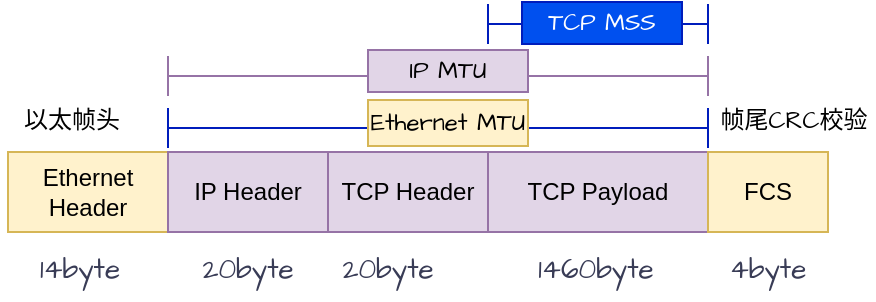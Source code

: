<mxfile version="21.2.6" type="github">
  <diagram id="5ZruKXpPlvTqBJEBqCR5" name="第 1 页">
    <mxGraphModel dx="794" dy="421" grid="1" gridSize="10" guides="1" tooltips="1" connect="1" arrows="1" fold="1" page="1" pageScale="1" pageWidth="827" pageHeight="1169" math="0" shadow="0">
      <root>
        <mxCell id="0" />
        <mxCell id="1" parent="0" />
        <mxCell id="v45lSo8jkDP5MFNTs2BX-14" value="Ethernet Header" style="rounded=0;whiteSpace=wrap;html=1;fillColor=#fff2cc;strokeColor=#d6b656;labelBackgroundColor=none;" parent="1" vertex="1">
          <mxGeometry x="160" y="120" width="80" height="40" as="geometry" />
        </mxCell>
        <mxCell id="RDQwlXFFFAaUUBq5AZ5B-3" value="IP Header" style="rounded=0;whiteSpace=wrap;html=1;fillColor=#e1d5e7;strokeColor=#9673a6;labelBackgroundColor=none;" vertex="1" parent="1">
          <mxGeometry x="240" y="120" width="80" height="40" as="geometry" />
        </mxCell>
        <mxCell id="RDQwlXFFFAaUUBq5AZ5B-4" value="TCP Header" style="rounded=0;whiteSpace=wrap;html=1;labelBackgroundColor=none;fillColor=#e1d5e7;strokeColor=#9673a6;" vertex="1" parent="1">
          <mxGeometry x="320" y="120" width="80" height="40" as="geometry" />
        </mxCell>
        <mxCell id="RDQwlXFFFAaUUBq5AZ5B-5" value="TCP Payload" style="rounded=0;whiteSpace=wrap;html=1;labelBackgroundColor=none;fillColor=#e1d5e7;strokeColor=#9673a6;" vertex="1" parent="1">
          <mxGeometry x="400" y="120" width="110" height="40" as="geometry" />
        </mxCell>
        <mxCell id="RDQwlXFFFAaUUBq5AZ5B-6" value="FCS" style="rounded=0;whiteSpace=wrap;html=1;fillColor=#fff2cc;strokeColor=#d6b656;labelBackgroundColor=none;" vertex="1" parent="1">
          <mxGeometry x="510" y="120" width="60" height="40" as="geometry" />
        </mxCell>
        <mxCell id="RDQwlXFFFAaUUBq5AZ5B-7" value="14byte" style="text;html=1;strokeColor=none;fillColor=none;align=center;verticalAlign=middle;whiteSpace=wrap;rounded=0;fontSize=14;fontFamily=Architects Daughter;labelBackgroundColor=none;fontColor=#393C56;" vertex="1" parent="1">
          <mxGeometry x="156" y="164" width="80" height="30" as="geometry" />
        </mxCell>
        <mxCell id="RDQwlXFFFAaUUBq5AZ5B-8" value="20byte" style="text;html=1;strokeColor=none;fillColor=none;align=center;verticalAlign=middle;whiteSpace=wrap;rounded=0;fontSize=14;fontFamily=Architects Daughter;labelBackgroundColor=none;fontColor=#393C56;" vertex="1" parent="1">
          <mxGeometry x="240" y="164" width="80" height="30" as="geometry" />
        </mxCell>
        <mxCell id="RDQwlXFFFAaUUBq5AZ5B-9" value="20byte" style="text;html=1;strokeColor=none;fillColor=none;align=center;verticalAlign=middle;whiteSpace=wrap;rounded=0;fontSize=14;fontFamily=Architects Daughter;labelBackgroundColor=none;fontColor=#393C56;" vertex="1" parent="1">
          <mxGeometry x="310" y="164" width="80" height="30" as="geometry" />
        </mxCell>
        <mxCell id="RDQwlXFFFAaUUBq5AZ5B-10" value="1460byte" style="text;html=1;strokeColor=none;fillColor=none;align=center;verticalAlign=middle;whiteSpace=wrap;rounded=0;fontSize=14;fontFamily=Architects Daughter;labelBackgroundColor=none;fontColor=#393C56;" vertex="1" parent="1">
          <mxGeometry x="414" y="164" width="80" height="30" as="geometry" />
        </mxCell>
        <mxCell id="RDQwlXFFFAaUUBq5AZ5B-11" value="4byte" style="text;html=1;strokeColor=none;fillColor=none;align=center;verticalAlign=middle;whiteSpace=wrap;rounded=0;fontSize=14;fontFamily=Architects Daughter;labelBackgroundColor=none;fontColor=#393C56;" vertex="1" parent="1">
          <mxGeometry x="500" y="164" width="80" height="30" as="geometry" />
        </mxCell>
        <mxCell id="RDQwlXFFFAaUUBq5AZ5B-15" value="" style="shape=crossbar;whiteSpace=wrap;html=1;rounded=1;labelBackgroundColor=none;fillColor=#0050ef;strokeColor=#001DBC;fontColor=#ffffff;" vertex="1" parent="1">
          <mxGeometry x="240" y="98" width="270" height="20" as="geometry" />
        </mxCell>
        <mxCell id="RDQwlXFFFAaUUBq5AZ5B-24" value="Ethernet MTU" style="text;html=1;strokeColor=#d6b656;fillColor=#fff2cc;align=center;verticalAlign=middle;whiteSpace=wrap;rounded=0;fontSize=12;fontFamily=Architects Daughter;labelBackgroundColor=none;" vertex="1" parent="1">
          <mxGeometry x="340" y="94" width="80" height="23" as="geometry" />
        </mxCell>
        <mxCell id="RDQwlXFFFAaUUBq5AZ5B-25" value="" style="shape=crossbar;whiteSpace=wrap;html=1;rounded=1;labelBackgroundColor=none;fillColor=#e1d5e7;strokeColor=#9673a6;" vertex="1" parent="1">
          <mxGeometry x="240" y="72" width="270" height="20" as="geometry" />
        </mxCell>
        <mxCell id="RDQwlXFFFAaUUBq5AZ5B-26" value="IP MTU" style="text;html=1;strokeColor=#9673a6;fillColor=#e1d5e7;align=center;verticalAlign=middle;whiteSpace=wrap;rounded=0;fontSize=12;fontFamily=Architects Daughter;labelBackgroundColor=none;" vertex="1" parent="1">
          <mxGeometry x="340" y="69" width="80" height="21" as="geometry" />
        </mxCell>
        <mxCell id="RDQwlXFFFAaUUBq5AZ5B-27" value="以太帧头" style="text;html=1;strokeColor=none;fillColor=none;align=center;verticalAlign=middle;whiteSpace=wrap;rounded=0;fontFamily=Architects Daughter;fontSource=https%3A%2F%2Ffonts.googleapis.com%2Fcss%3Ffamily%3DArchitects%2BDaughter;" vertex="1" parent="1">
          <mxGeometry x="162" y="90" width="60" height="30" as="geometry" />
        </mxCell>
        <mxCell id="RDQwlXFFFAaUUBq5AZ5B-28" value="帧尾CRC校验" style="text;html=1;strokeColor=none;fillColor=none;align=center;verticalAlign=middle;whiteSpace=wrap;rounded=0;fontFamily=Architects Daughter;fontSource=https%3A%2F%2Ffonts.googleapis.com%2Fcss%3Ffamily%3DArchitects%2BDaughter;" vertex="1" parent="1">
          <mxGeometry x="513" y="90" width="80" height="30" as="geometry" />
        </mxCell>
        <mxCell id="RDQwlXFFFAaUUBq5AZ5B-29" value="" style="shape=crossbar;whiteSpace=wrap;html=1;rounded=1;hachureGap=4;fontFamily=Architects Daughter;fontSource=https%3A%2F%2Ffonts.googleapis.com%2Fcss%3Ffamily%3DArchitects%2BDaughter;fontSize=20;fillColor=#0050ef;strokeColor=#001DBC;fontColor=#ffffff;" vertex="1" parent="1">
          <mxGeometry x="400" y="46" width="110" height="20" as="geometry" />
        </mxCell>
        <mxCell id="RDQwlXFFFAaUUBq5AZ5B-31" value="TCP MSS" style="text;html=1;strokeColor=#001DBC;fillColor=#0050ef;align=center;verticalAlign=middle;whiteSpace=wrap;rounded=0;fontSize=12;fontFamily=Architects Daughter;labelBackgroundColor=none;fontColor=#ffffff;" vertex="1" parent="1">
          <mxGeometry x="417" y="45" width="80" height="21" as="geometry" />
        </mxCell>
      </root>
    </mxGraphModel>
  </diagram>
</mxfile>
